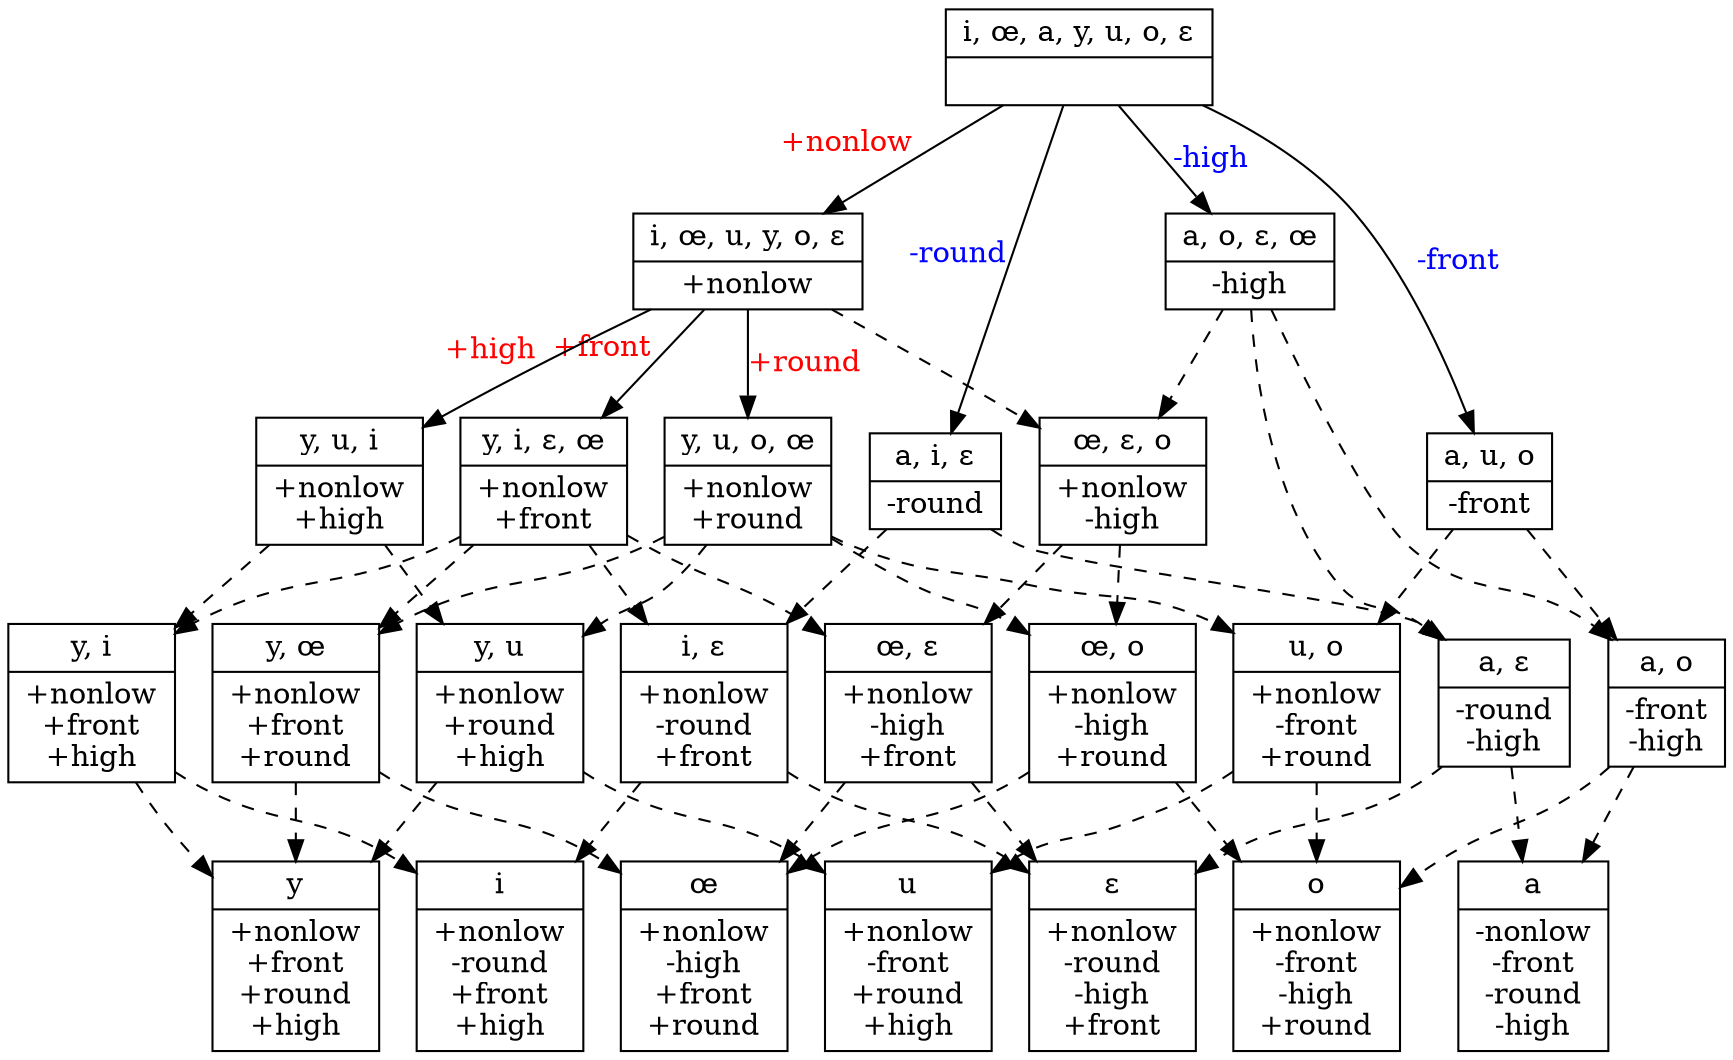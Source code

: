 // None
digraph {
	graph [ dpi = 300 ];
	0 [label="{<segs> i, œ, a, y, u, o, ɛ |<feats>  }",shape=record]
	1 [label="{<segs> i, œ, u, y, o, ɛ |<feats> +nonlow }",shape=record]
	2 [label="{<segs> y, i, ɛ, œ |<feats> +nonlow\n+front }",shape=record]
	3 [label="{<segs> y, u, o, œ |<feats> +nonlow\n+round }",shape=record]
	4 [label="{<segs> y, u, i |<feats> +nonlow\n+high }",shape=record]
	5 [label="{<segs> i |<feats> +nonlow\n-round\n+front\n+high }",shape=record]
	6 [label="{<segs> y |<feats> +nonlow\n+front\n+round\n+high }",shape=record]
	7 [label="{<segs> u |<feats> +nonlow\n-front\n+round\n+high }",shape=record]
	8 [label="{<segs> ɛ |<feats> +nonlow\n-round\n-high\n+front }",shape=record]
	9 [label="{<segs> œ |<feats> +nonlow\n-high\n+front\n+round }",shape=record]
	10 [label="{<segs> o |<feats> +nonlow\n-front\n-high\n+round }",shape=record]
	11 [label="{<segs> a |<feats> -nonlow\n-front\n-round\n-high }",shape=record]
	12 [label="{<segs> y, œ |<feats> +nonlow\n+front\n+round }",shape=record]
	13 [label="{<segs> y, i |<feats> +nonlow\n+front\n+high }",shape=record]
	14 [label="{<segs> y, u |<feats> +nonlow\n+round\n+high }",shape=record]
	15 [label="{<segs> a, u, o |<feats> -front }",shape=record]
	16 [label="{<segs> u, o |<feats> +nonlow\n-front\n+round }",shape=record]
	17 [label="{<segs> a, i, ɛ |<feats> -round }",shape=record]
	18 [label="{<segs> i, ɛ |<feats> +nonlow\n-round\n+front }",shape=record]
	19 [label="{<segs> a, o, ɛ, œ |<feats> -high }",shape=record]
	20 [label="{<segs> œ, ɛ, o |<feats> +nonlow\n-high }",shape=record]
	21 [label="{<segs> œ, ɛ |<feats> +nonlow\n-high\n+front }",shape=record]
	22 [label="{<segs> œ, o |<feats> +nonlow\n-high\n+round }",shape=record]
	23 [label="{<segs> a, o |<feats> -front\n-high }",shape=record]
	24 [label="{<segs> a, ɛ |<feats> -round\n-high }",shape=record]

	0 -> 1 [xlabel="+nonlow",fontcolor=red]
	0 -> 15 [label="-front",fontcolor=blue]
	0 -> 17 [xlabel="-round",fontcolor=blue]
	0 -> 19 [label="-high",fontcolor=blue]
	1 -> 2 [xlabel="+front",fontcolor=red]
	1 -> 3 [label="+round",fontcolor=red]
	1 -> 4 [xlabel="+high",fontcolor=red]
	1 -> 20 [style=dashed]
	19 -> 20 [style=dashed]
	2 -> 12 [style=dashed]
	2 -> 13 [style=dashed]
	2 -> 18 [style=dashed]
	2 -> 21 [style=dashed]
	3 -> 12 [style=dashed]
	3 -> 14 [style=dashed]
	3 -> 16 [style=dashed]
	3 -> 22 [style=dashed]
	4 -> 13 [style=dashed]
	4 -> 14 [style=dashed]

	{13 18} -> 5 [style=dashed]
	{12 13 14} -> 6 [style=dashed]
	{14 16} -> 7 [style=dashed]
	{18 21 24} -> 8 [style=dashed]
	{21 22 12} -> 9 [style=dashed]
	{16 22 23} -> 10 [style=dashed]
	{23 24} -> 11 [style=dashed]

	15 -> {16 23} [style=dashed]
	17 -> {18 24} [style=dashed]
	19 -> {23 24} [style=dashed]
	20 -> {21 22} [style=dashed]
{rank=same; 5 6 7 8 9 10 11}
}
